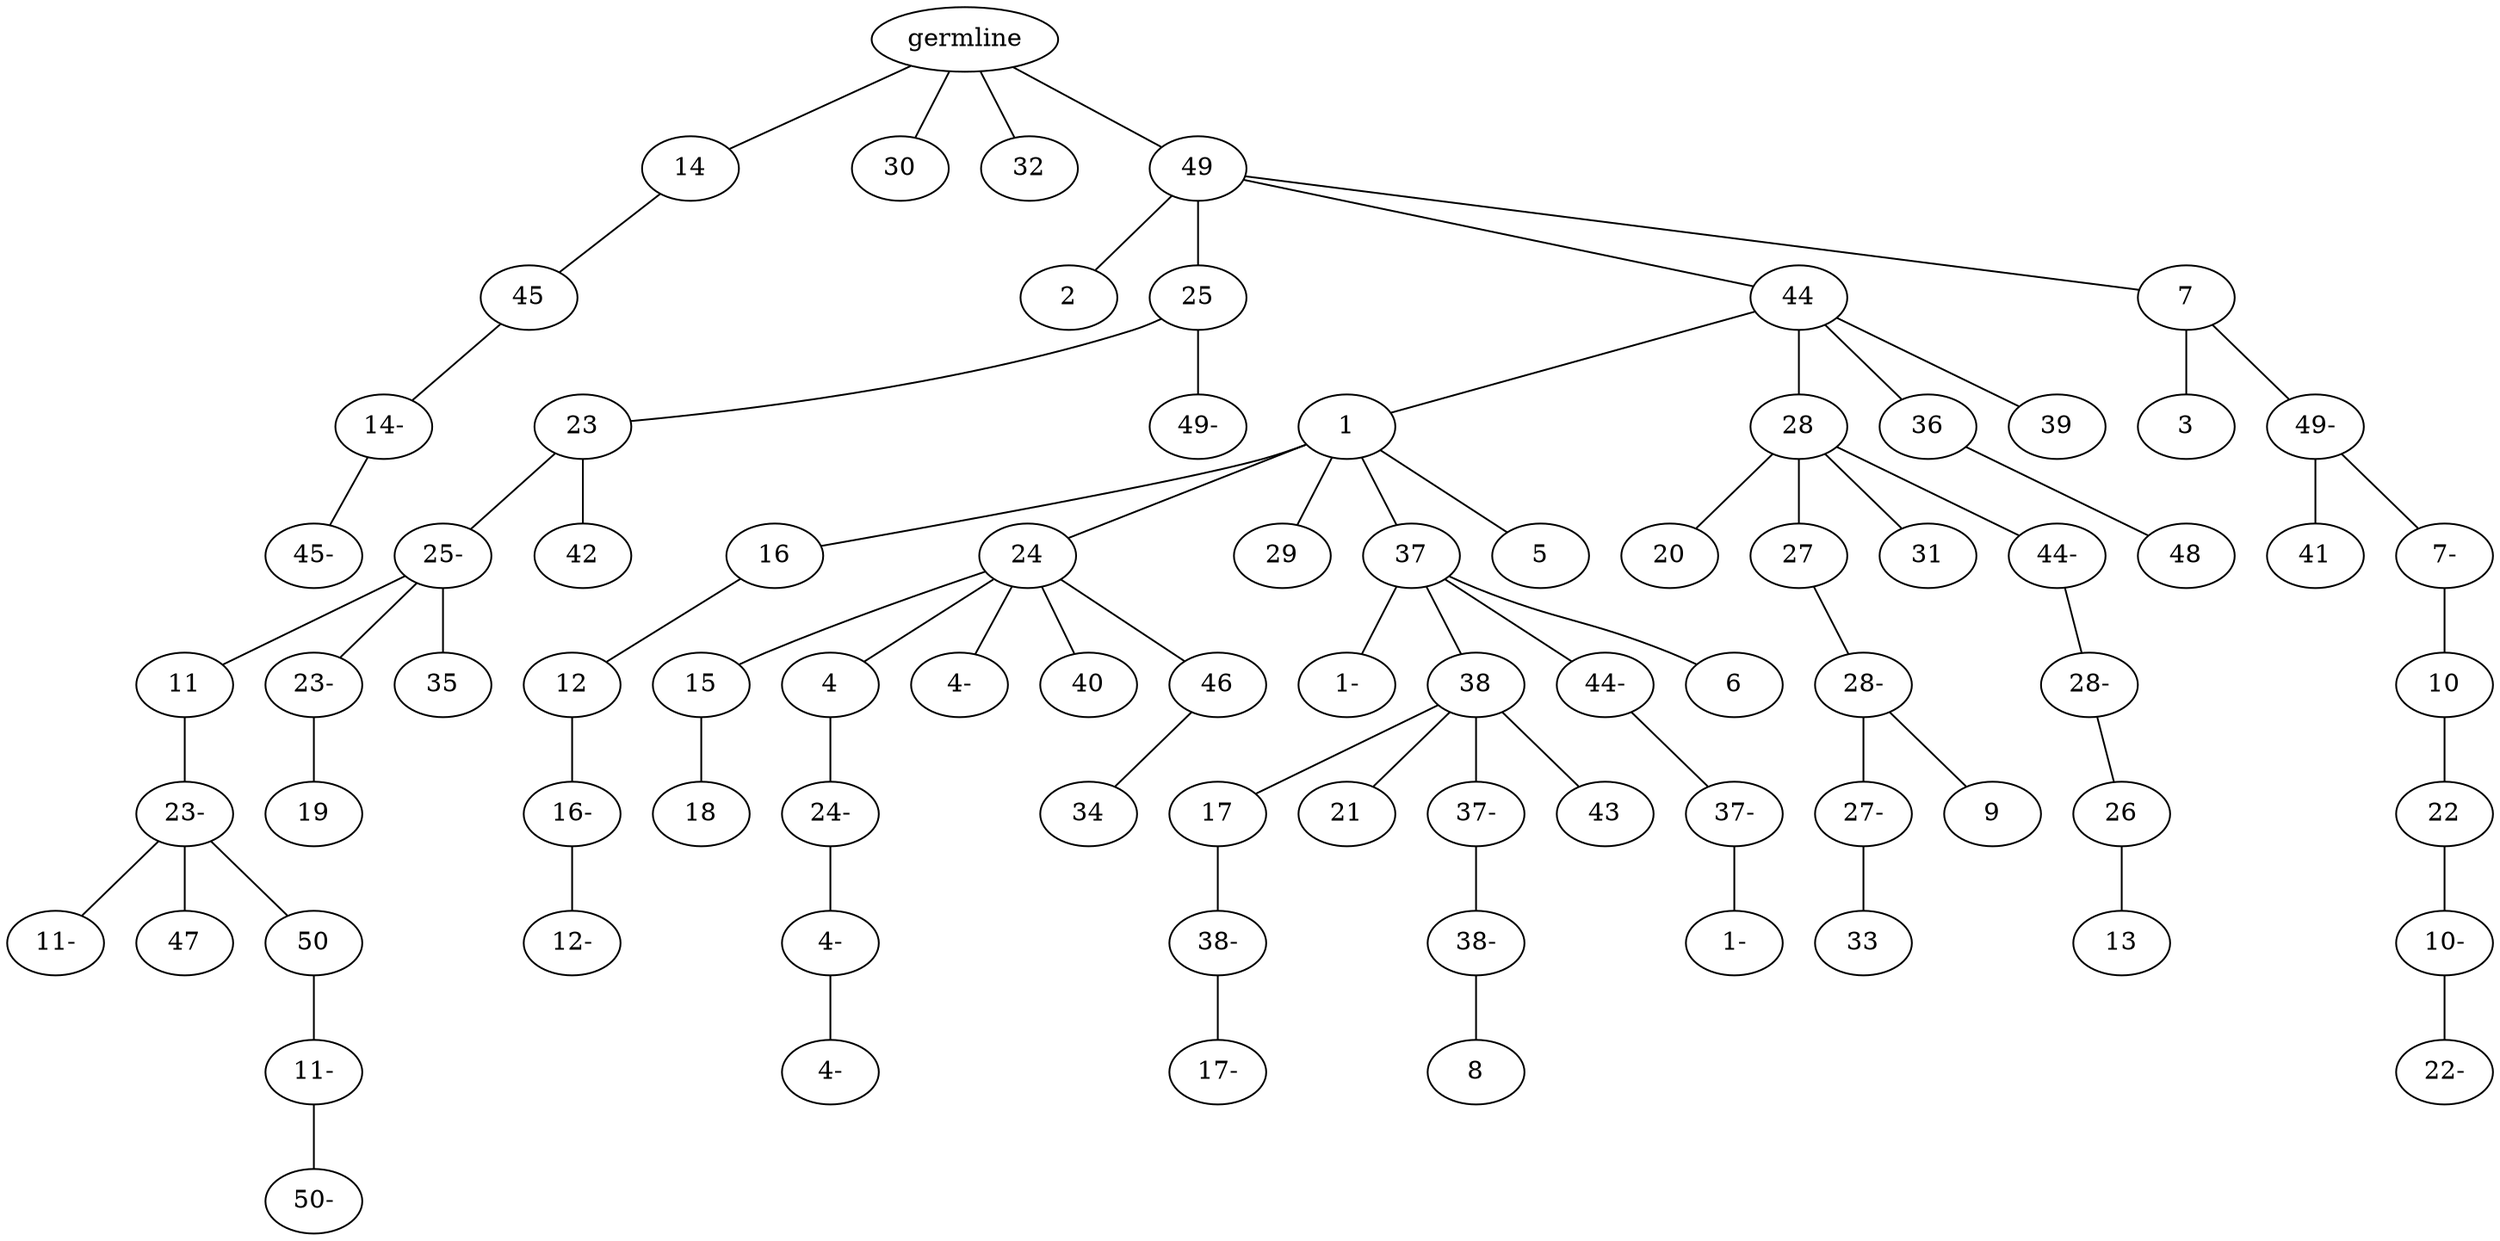 graph tree {
    "140003938749024" [label="germline"];
    "140003952746800" [label="14"];
    "140003952748336" [label="45"];
    "140003952749104" [label="14-"];
    "140003952746848" [label="45-"];
    "140003952747088" [label="30"];
    "140003952749536" [label="32"];
    "140003952747136" [label="49"];
    "140003952748144" [label="2"];
    "140003952750352" [label="25"];
    "140003952749200" [label="23"];
    "140003952747568" [label="25-"];
    "140003952749440" [label="11"];
    "140003952747952" [label="23-"];
    "140003952749632" [label="11-"];
    "140003952749968" [label="47"];
    "140003944403056" [label="50"];
    "140003946128096" [label="11-"];
    "140003946127616" [label="50-"];
    "140003952747712" [label="23-"];
    "140003952750496" [label="19"];
    "140003952749488" [label="35"];
    "140003952748528" [label="42"];
    "140003952746896" [label="49-"];
    "140003952750208" [label="44"];
    "140003946131408" [label="1"];
    "140003946128672" [label="16"];
    "140003946127760" [label="12"];
    "140003946129008" [label="16-"];
    "140003946131072" [label="12-"];
    "140003946129776" [label="24"];
    "140003946129296" [label="15"];
    "140003946128336" [label="18"];
    "140003946130352" [label="4"];
    "140003946130976" [label="24-"];
    "140003946131120" [label="4-"];
    "140003946129440" [label="4-"];
    "140003946128048" [label="4-"];
    "140003946128432" [label="40"];
    "140003946129584" [label="46"];
    "140003946128144" [label="34"];
    "140003946129824" [label="29"];
    "140003946130064" [label="37"];
    "140003946129536" [label="1-"];
    "140003946128192" [label="38"];
    "140003940305072" [label="17"];
    "140003940304496" [label="38-"];
    "140003940306080" [label="17-"];
    "140003940304592" [label="21"];
    "140003940306704" [label="37-"];
    "140003940305456" [label="38-"];
    "140003940304832" [label="8"];
    "140003937740448" [label="43"];
    "140003946130304" [label="44-"];
    "140003940305408" [label="37-"];
    "140003940304304" [label="1-"];
    "140003940305552" [label="6"];
    "140003946129056" [label="5"];
    "140003946130160" [label="28"];
    "140003940303008" [label="20"];
    "140003940303920" [label="27"];
    "140003940305936" [label="28-"];
    "140003940305840" [label="27-"];
    "140003940305360" [label="33"];
    "140003940306320" [label="9"];
    "140003940306224" [label="31"];
    "140003940305120" [label="44-"];
    "140003940305504" [label="28-"];
    "140003940303104" [label="26"];
    "140003940305984" [label="13"];
    "140003940306752" [label="36"];
    "140003940303728" [label="48"];
    "140003940303680" [label="39"];
    "140003952748720" [label="7"];
    "140003948366000" [label="3"];
    "140003948366384" [label="49-"];
    "140003950905040" [label="41"];
    "140003950906480" [label="7-"];
    "140003950904128" [label="10"];
    "140003950905520" [label="22"];
    "140003950905088" [label="10-"];
    "140003950904416" [label="22-"];
    "140003938749024" -- "140003952746800";
    "140003938749024" -- "140003952747088";
    "140003938749024" -- "140003952749536";
    "140003938749024" -- "140003952747136";
    "140003952746800" -- "140003952748336";
    "140003952748336" -- "140003952749104";
    "140003952749104" -- "140003952746848";
    "140003952747136" -- "140003952748144";
    "140003952747136" -- "140003952750352";
    "140003952747136" -- "140003952750208";
    "140003952747136" -- "140003952748720";
    "140003952750352" -- "140003952749200";
    "140003952750352" -- "140003952746896";
    "140003952749200" -- "140003952747568";
    "140003952749200" -- "140003952748528";
    "140003952747568" -- "140003952749440";
    "140003952747568" -- "140003952747712";
    "140003952747568" -- "140003952749488";
    "140003952749440" -- "140003952747952";
    "140003952747952" -- "140003952749632";
    "140003952747952" -- "140003952749968";
    "140003952747952" -- "140003944403056";
    "140003944403056" -- "140003946128096";
    "140003946128096" -- "140003946127616";
    "140003952747712" -- "140003952750496";
    "140003952750208" -- "140003946131408";
    "140003952750208" -- "140003946130160";
    "140003952750208" -- "140003940306752";
    "140003952750208" -- "140003940303680";
    "140003946131408" -- "140003946128672";
    "140003946131408" -- "140003946129776";
    "140003946131408" -- "140003946129824";
    "140003946131408" -- "140003946130064";
    "140003946131408" -- "140003946129056";
    "140003946128672" -- "140003946127760";
    "140003946127760" -- "140003946129008";
    "140003946129008" -- "140003946131072";
    "140003946129776" -- "140003946129296";
    "140003946129776" -- "140003946130352";
    "140003946129776" -- "140003946128048";
    "140003946129776" -- "140003946128432";
    "140003946129776" -- "140003946129584";
    "140003946129296" -- "140003946128336";
    "140003946130352" -- "140003946130976";
    "140003946130976" -- "140003946131120";
    "140003946131120" -- "140003946129440";
    "140003946129584" -- "140003946128144";
    "140003946130064" -- "140003946129536";
    "140003946130064" -- "140003946128192";
    "140003946130064" -- "140003946130304";
    "140003946130064" -- "140003940305552";
    "140003946128192" -- "140003940305072";
    "140003946128192" -- "140003940304592";
    "140003946128192" -- "140003940306704";
    "140003946128192" -- "140003937740448";
    "140003940305072" -- "140003940304496";
    "140003940304496" -- "140003940306080";
    "140003940306704" -- "140003940305456";
    "140003940305456" -- "140003940304832";
    "140003946130304" -- "140003940305408";
    "140003940305408" -- "140003940304304";
    "140003946130160" -- "140003940303008";
    "140003946130160" -- "140003940303920";
    "140003946130160" -- "140003940306224";
    "140003946130160" -- "140003940305120";
    "140003940303920" -- "140003940305936";
    "140003940305936" -- "140003940305840";
    "140003940305936" -- "140003940306320";
    "140003940305840" -- "140003940305360";
    "140003940305120" -- "140003940305504";
    "140003940305504" -- "140003940303104";
    "140003940303104" -- "140003940305984";
    "140003940306752" -- "140003940303728";
    "140003952748720" -- "140003948366000";
    "140003952748720" -- "140003948366384";
    "140003948366384" -- "140003950905040";
    "140003948366384" -- "140003950906480";
    "140003950906480" -- "140003950904128";
    "140003950904128" -- "140003950905520";
    "140003950905520" -- "140003950905088";
    "140003950905088" -- "140003950904416";
}
